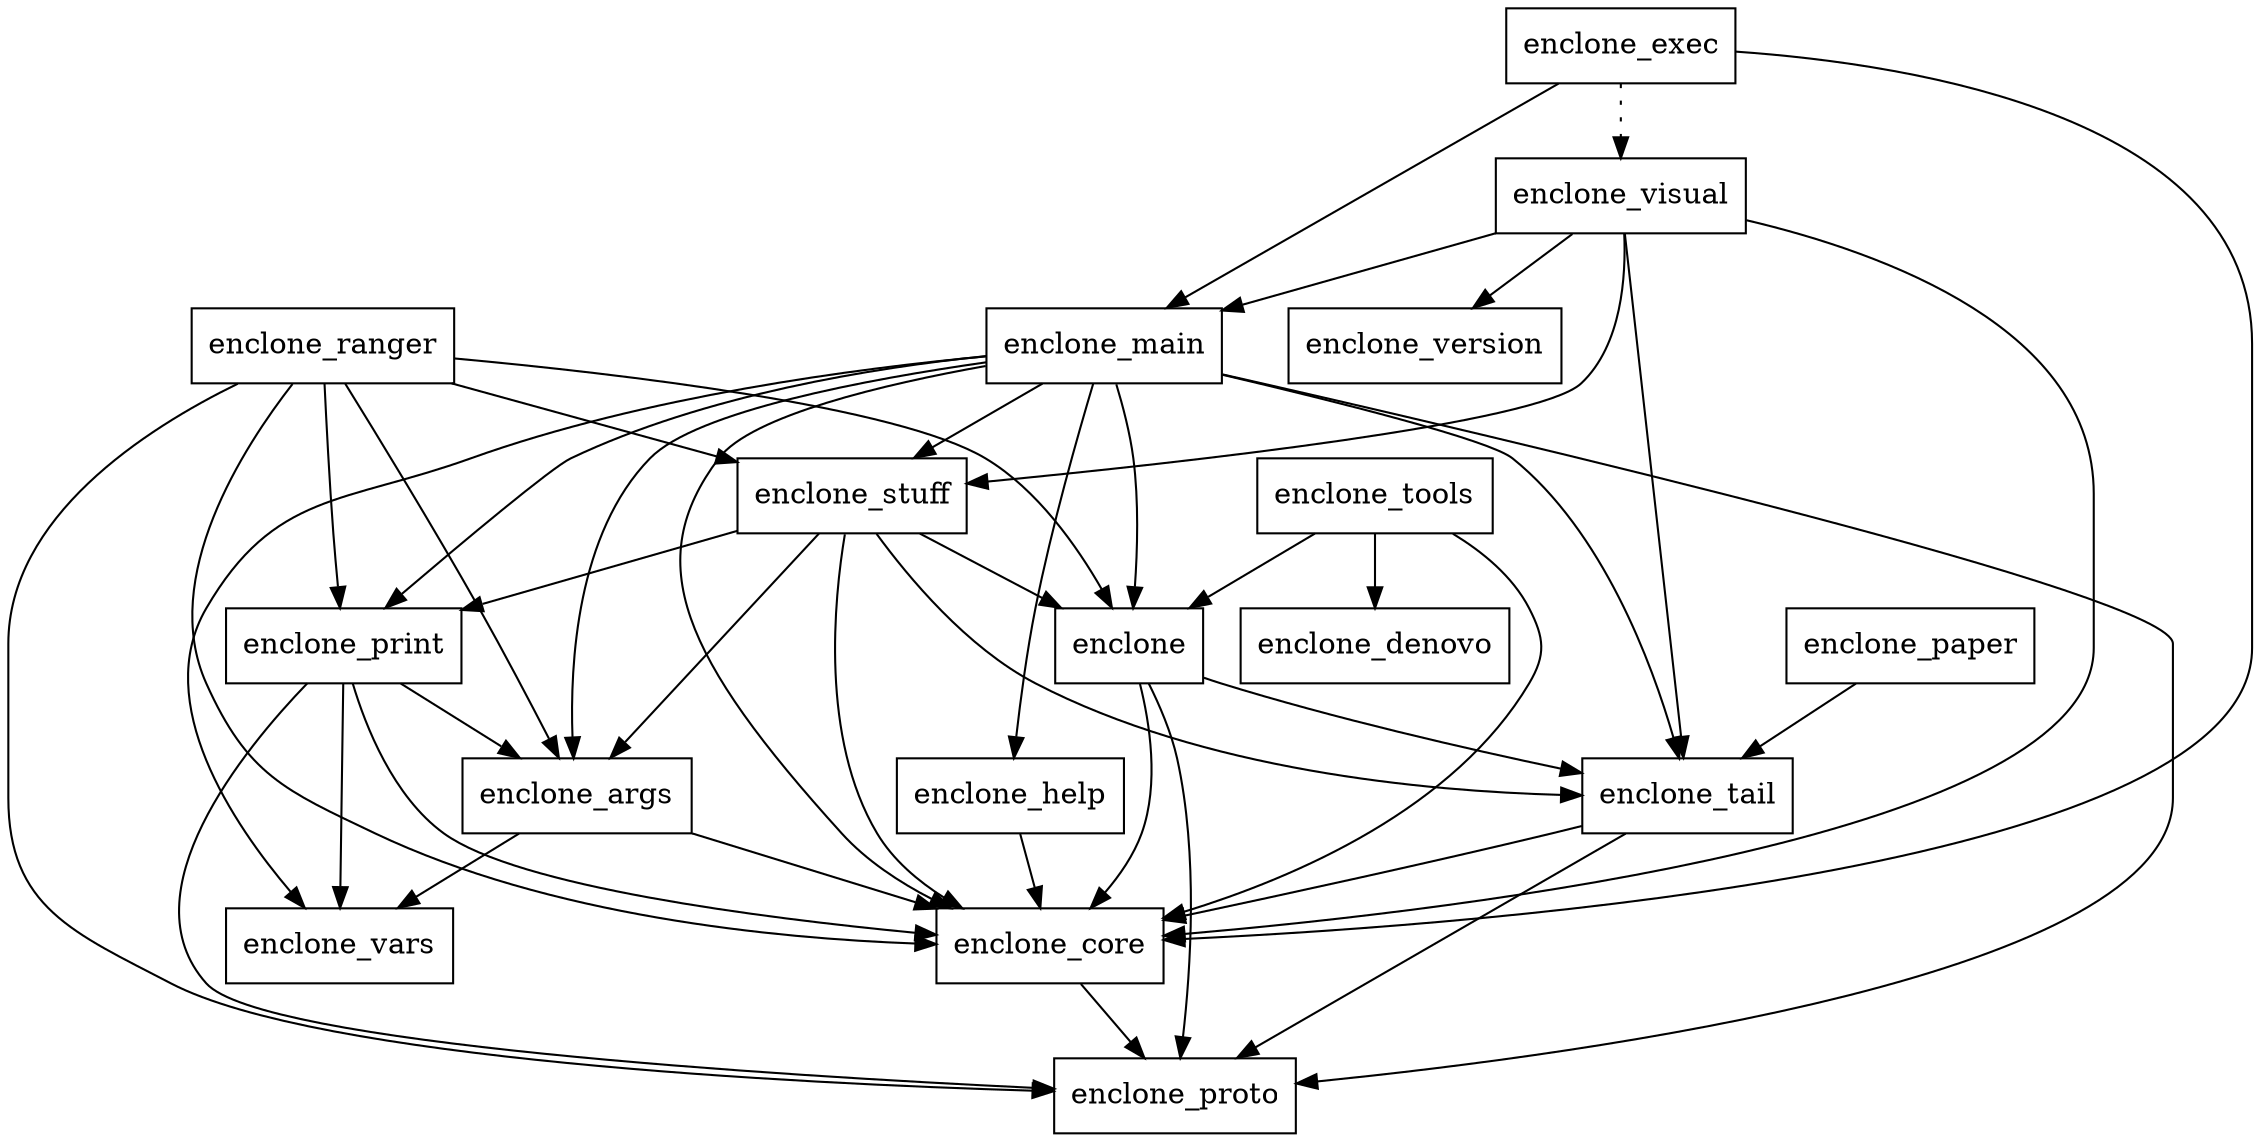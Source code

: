 digraph {
    0 [ label = "enclone" shape = box]
    1 [ label = "enclone_core" shape = box]
    2 [ label = "enclone_proto" shape = box]
    3 [ label = "enclone_tail" shape = box]
    4 [ label = "enclone_args" shape = box]
    5 [ label = "enclone_vars" shape = box]
    6 [ label = "enclone_denovo" shape = box]
    7 [ label = "enclone_exec" shape = box]
    8 [ label = "enclone_main" shape = box]
    9 [ label = "enclone_help" shape = box]
    10 [ label = "enclone_print" shape = box]
    11 [ label = "enclone_stuff" shape = box]
    12 [ label = "enclone_visual" shape = box]
    13 [ label = "enclone_version" shape = box]
    14 [ label = "enclone_ranger" shape = box]
    15 [ label = "enclone_tools" shape = box]
    16 [ label = "enclone_paper" shape = box]
    0 -> 1 [ ]
    0 -> 2 [ ]
    0 -> 3 [ ]
    1 -> 2 [ ]
    3 -> 1 [ ]
    3 -> 2 [ ]
    4 -> 1 [ ]
    4 -> 5 [ ]
    7 -> 1 [ ]
    7 -> 8 [ ]
    7 -> 12 [ style = dotted]
    8 -> 0 [ ]
    8 -> 4 [ ]
    8 -> 1 [ ]
    8 -> 9 [ ]
    8 -> 10 [ ]
    8 -> 2 [ ]
    8 -> 11 [ ]
    8 -> 3 [ ]
    8 -> 5 [ ]
    9 -> 1 [ ]
    10 -> 4 [ ]
    10 -> 1 [ ]
    10 -> 2 [ ]
    10 -> 5 [ ]
    11 -> 0 [ ]
    11 -> 4 [ ]
    11 -> 1 [ ]
    11 -> 10 [ ]
    11 -> 3 [ ]
    12 -> 1 [ ]
    12 -> 8 [ ]
    12 -> 11 [ ]
    12 -> 3 [ ]
    12 -> 13 [ ]
    14 -> 0 [ ]
    14 -> 4 [ ]
    14 -> 1 [ ]
    14 -> 10 [ ]
    14 -> 2 [ ]
    14 -> 11 [ ]
    15 -> 0 [ ]
    15 -> 1 [ ]
    15 -> 6 [ ]
    16 -> 3 [ ]
}

